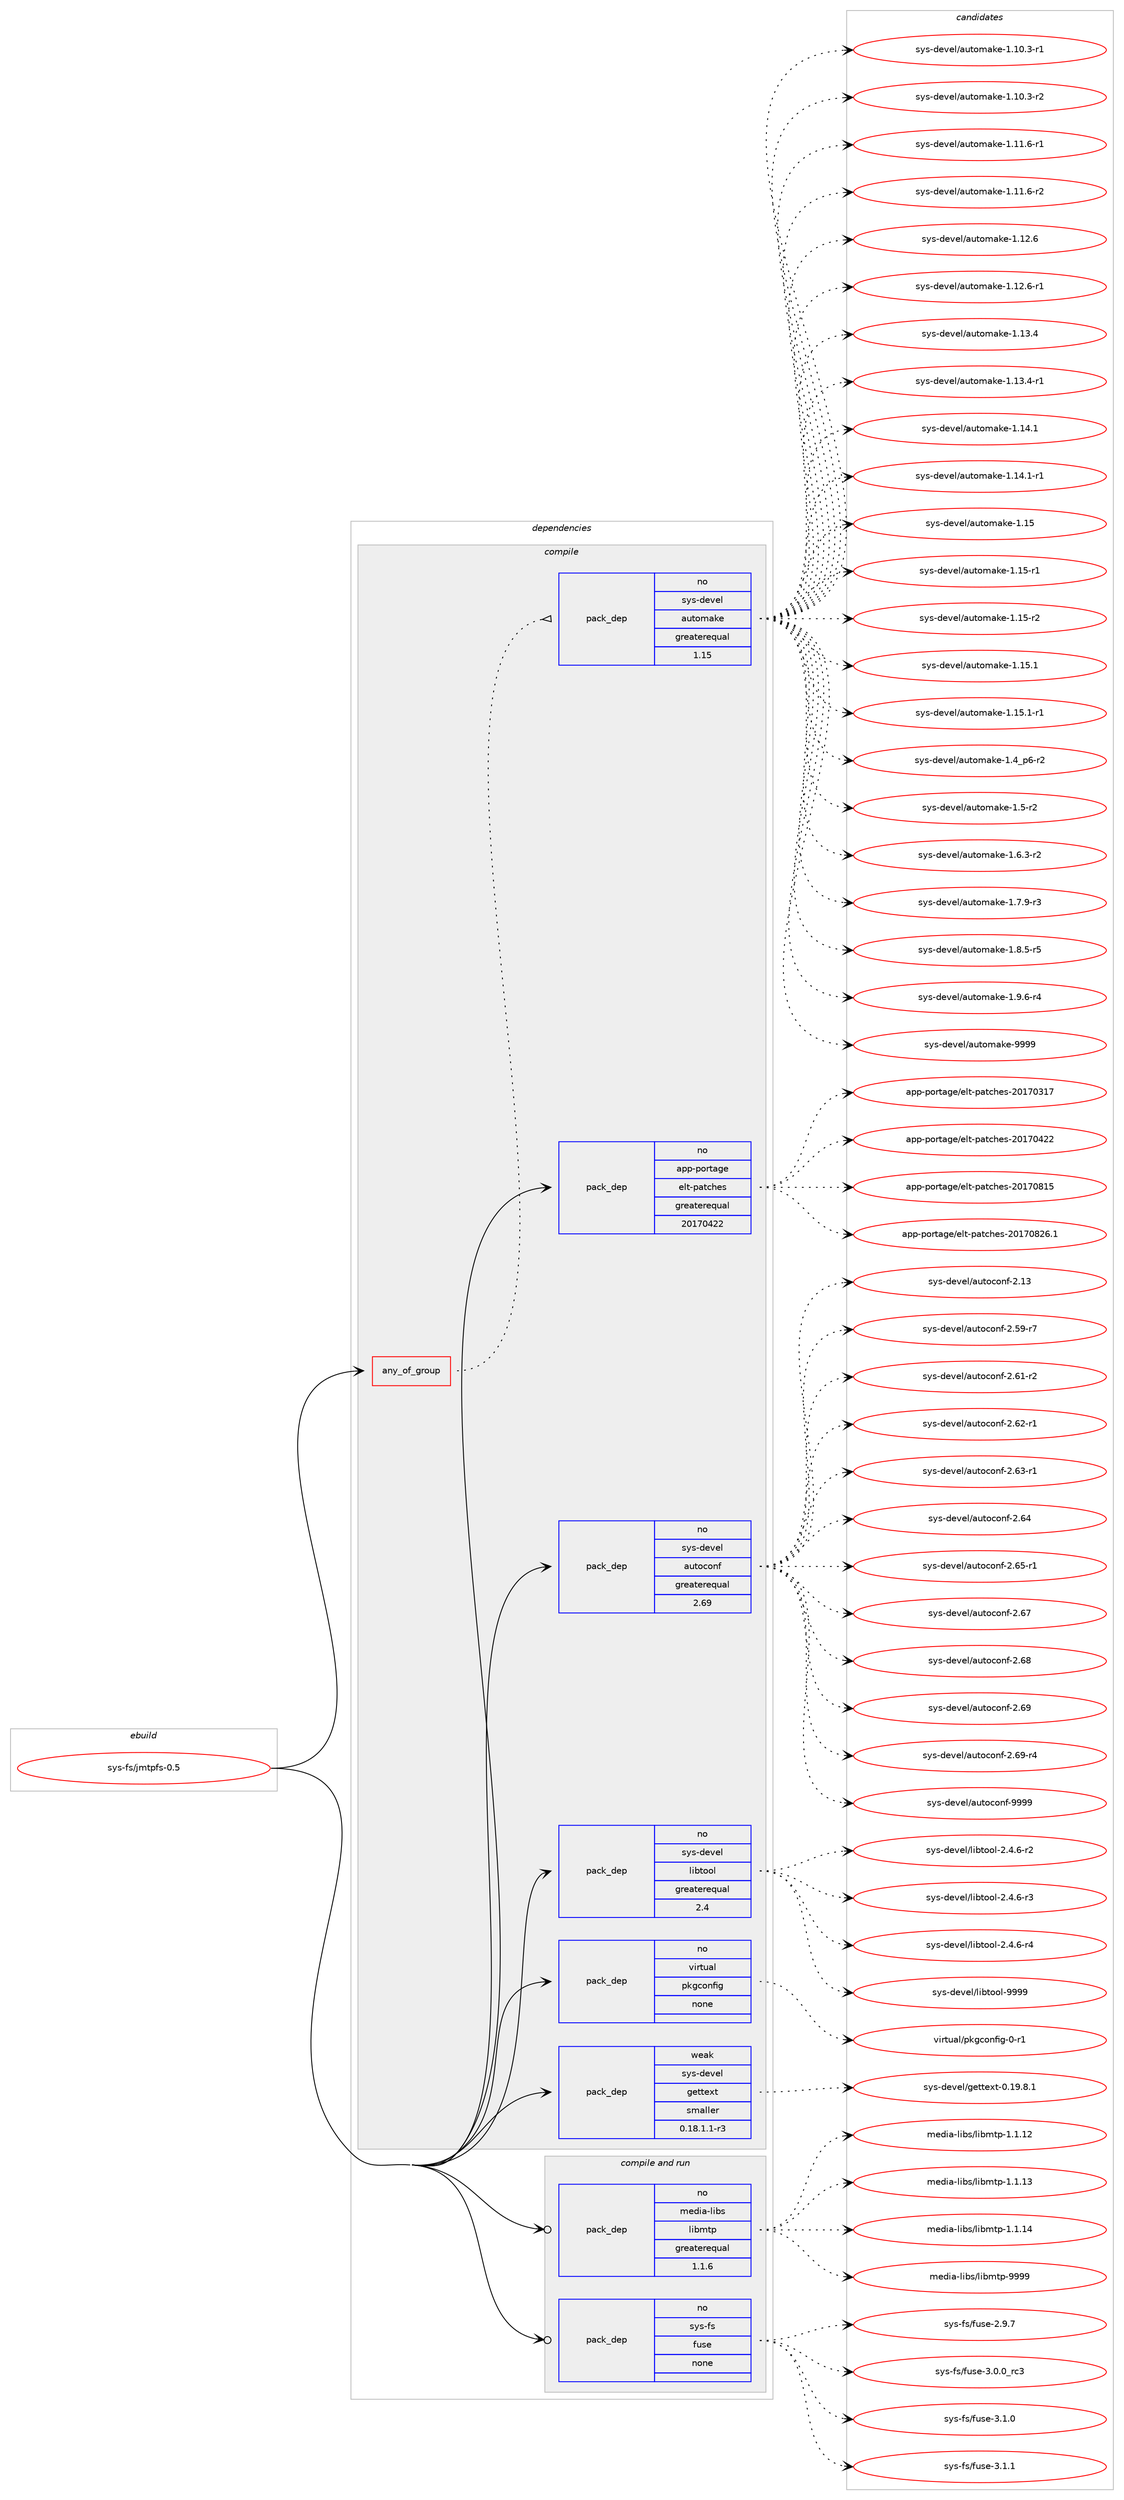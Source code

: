 digraph prolog {

# *************
# Graph options
# *************

newrank=true;
concentrate=true;
compound=true;
graph [rankdir=LR,fontname=Helvetica,fontsize=10,ranksep=1.5];#, ranksep=2.5, nodesep=0.2];
edge  [arrowhead=vee];
node  [fontname=Helvetica,fontsize=10];

# **********
# The ebuild
# **********

subgraph cluster_leftcol {
color=gray;
rank=same;
label=<<i>ebuild</i>>;
id [label="sys-fs/jmtpfs-0.5", color=red, width=4, href="../sys-fs/jmtpfs-0.5.svg"];
}

# ****************
# The dependencies
# ****************

subgraph cluster_midcol {
color=gray;
label=<<i>dependencies</i>>;
subgraph cluster_compile {
fillcolor="#eeeeee";
style=filled;
label=<<i>compile</i>>;
subgraph any8237 {
dependency488316 [label=<<TABLE BORDER="0" CELLBORDER="1" CELLSPACING="0" CELLPADDING="4"><TR><TD CELLPADDING="10">any_of_group</TD></TR></TABLE>>, shape=none, color=red];subgraph pack362900 {
dependency488317 [label=<<TABLE BORDER="0" CELLBORDER="1" CELLSPACING="0" CELLPADDING="4" WIDTH="220"><TR><TD ROWSPAN="6" CELLPADDING="30">pack_dep</TD></TR><TR><TD WIDTH="110">no</TD></TR><TR><TD>sys-devel</TD></TR><TR><TD>automake</TD></TR><TR><TD>greaterequal</TD></TR><TR><TD>1.15</TD></TR></TABLE>>, shape=none, color=blue];
}
dependency488316:e -> dependency488317:w [weight=20,style="dotted",arrowhead="oinv"];
}
id:e -> dependency488316:w [weight=20,style="solid",arrowhead="vee"];
subgraph pack362901 {
dependency488318 [label=<<TABLE BORDER="0" CELLBORDER="1" CELLSPACING="0" CELLPADDING="4" WIDTH="220"><TR><TD ROWSPAN="6" CELLPADDING="30">pack_dep</TD></TR><TR><TD WIDTH="110">no</TD></TR><TR><TD>app-portage</TD></TR><TR><TD>elt-patches</TD></TR><TR><TD>greaterequal</TD></TR><TR><TD>20170422</TD></TR></TABLE>>, shape=none, color=blue];
}
id:e -> dependency488318:w [weight=20,style="solid",arrowhead="vee"];
subgraph pack362902 {
dependency488319 [label=<<TABLE BORDER="0" CELLBORDER="1" CELLSPACING="0" CELLPADDING="4" WIDTH="220"><TR><TD ROWSPAN="6" CELLPADDING="30">pack_dep</TD></TR><TR><TD WIDTH="110">no</TD></TR><TR><TD>sys-devel</TD></TR><TR><TD>autoconf</TD></TR><TR><TD>greaterequal</TD></TR><TR><TD>2.69</TD></TR></TABLE>>, shape=none, color=blue];
}
id:e -> dependency488319:w [weight=20,style="solid",arrowhead="vee"];
subgraph pack362903 {
dependency488320 [label=<<TABLE BORDER="0" CELLBORDER="1" CELLSPACING="0" CELLPADDING="4" WIDTH="220"><TR><TD ROWSPAN="6" CELLPADDING="30">pack_dep</TD></TR><TR><TD WIDTH="110">no</TD></TR><TR><TD>sys-devel</TD></TR><TR><TD>libtool</TD></TR><TR><TD>greaterequal</TD></TR><TR><TD>2.4</TD></TR></TABLE>>, shape=none, color=blue];
}
id:e -> dependency488320:w [weight=20,style="solid",arrowhead="vee"];
subgraph pack362904 {
dependency488321 [label=<<TABLE BORDER="0" CELLBORDER="1" CELLSPACING="0" CELLPADDING="4" WIDTH="220"><TR><TD ROWSPAN="6" CELLPADDING="30">pack_dep</TD></TR><TR><TD WIDTH="110">no</TD></TR><TR><TD>virtual</TD></TR><TR><TD>pkgconfig</TD></TR><TR><TD>none</TD></TR><TR><TD></TD></TR></TABLE>>, shape=none, color=blue];
}
id:e -> dependency488321:w [weight=20,style="solid",arrowhead="vee"];
subgraph pack362905 {
dependency488322 [label=<<TABLE BORDER="0" CELLBORDER="1" CELLSPACING="0" CELLPADDING="4" WIDTH="220"><TR><TD ROWSPAN="6" CELLPADDING="30">pack_dep</TD></TR><TR><TD WIDTH="110">weak</TD></TR><TR><TD>sys-devel</TD></TR><TR><TD>gettext</TD></TR><TR><TD>smaller</TD></TR><TR><TD>0.18.1.1-r3</TD></TR></TABLE>>, shape=none, color=blue];
}
id:e -> dependency488322:w [weight=20,style="solid",arrowhead="vee"];
}
subgraph cluster_compileandrun {
fillcolor="#eeeeee";
style=filled;
label=<<i>compile and run</i>>;
subgraph pack362906 {
dependency488323 [label=<<TABLE BORDER="0" CELLBORDER="1" CELLSPACING="0" CELLPADDING="4" WIDTH="220"><TR><TD ROWSPAN="6" CELLPADDING="30">pack_dep</TD></TR><TR><TD WIDTH="110">no</TD></TR><TR><TD>media-libs</TD></TR><TR><TD>libmtp</TD></TR><TR><TD>greaterequal</TD></TR><TR><TD>1.1.6</TD></TR></TABLE>>, shape=none, color=blue];
}
id:e -> dependency488323:w [weight=20,style="solid",arrowhead="odotvee"];
subgraph pack362907 {
dependency488324 [label=<<TABLE BORDER="0" CELLBORDER="1" CELLSPACING="0" CELLPADDING="4" WIDTH="220"><TR><TD ROWSPAN="6" CELLPADDING="30">pack_dep</TD></TR><TR><TD WIDTH="110">no</TD></TR><TR><TD>sys-fs</TD></TR><TR><TD>fuse</TD></TR><TR><TD>none</TD></TR><TR><TD></TD></TR></TABLE>>, shape=none, color=blue];
}
id:e -> dependency488324:w [weight=20,style="solid",arrowhead="odotvee"];
}
subgraph cluster_run {
fillcolor="#eeeeee";
style=filled;
label=<<i>run</i>>;
}
}

# **************
# The candidates
# **************

subgraph cluster_choices {
rank=same;
color=gray;
label=<<i>candidates</i>>;

subgraph choice362900 {
color=black;
nodesep=1;
choice11512111545100101118101108479711711611110997107101454946494846514511449 [label="sys-devel/automake-1.10.3-r1", color=red, width=4,href="../sys-devel/automake-1.10.3-r1.svg"];
choice11512111545100101118101108479711711611110997107101454946494846514511450 [label="sys-devel/automake-1.10.3-r2", color=red, width=4,href="../sys-devel/automake-1.10.3-r2.svg"];
choice11512111545100101118101108479711711611110997107101454946494946544511449 [label="sys-devel/automake-1.11.6-r1", color=red, width=4,href="../sys-devel/automake-1.11.6-r1.svg"];
choice11512111545100101118101108479711711611110997107101454946494946544511450 [label="sys-devel/automake-1.11.6-r2", color=red, width=4,href="../sys-devel/automake-1.11.6-r2.svg"];
choice1151211154510010111810110847971171161111099710710145494649504654 [label="sys-devel/automake-1.12.6", color=red, width=4,href="../sys-devel/automake-1.12.6.svg"];
choice11512111545100101118101108479711711611110997107101454946495046544511449 [label="sys-devel/automake-1.12.6-r1", color=red, width=4,href="../sys-devel/automake-1.12.6-r1.svg"];
choice1151211154510010111810110847971171161111099710710145494649514652 [label="sys-devel/automake-1.13.4", color=red, width=4,href="../sys-devel/automake-1.13.4.svg"];
choice11512111545100101118101108479711711611110997107101454946495146524511449 [label="sys-devel/automake-1.13.4-r1", color=red, width=4,href="../sys-devel/automake-1.13.4-r1.svg"];
choice1151211154510010111810110847971171161111099710710145494649524649 [label="sys-devel/automake-1.14.1", color=red, width=4,href="../sys-devel/automake-1.14.1.svg"];
choice11512111545100101118101108479711711611110997107101454946495246494511449 [label="sys-devel/automake-1.14.1-r1", color=red, width=4,href="../sys-devel/automake-1.14.1-r1.svg"];
choice115121115451001011181011084797117116111109971071014549464953 [label="sys-devel/automake-1.15", color=red, width=4,href="../sys-devel/automake-1.15.svg"];
choice1151211154510010111810110847971171161111099710710145494649534511449 [label="sys-devel/automake-1.15-r1", color=red, width=4,href="../sys-devel/automake-1.15-r1.svg"];
choice1151211154510010111810110847971171161111099710710145494649534511450 [label="sys-devel/automake-1.15-r2", color=red, width=4,href="../sys-devel/automake-1.15-r2.svg"];
choice1151211154510010111810110847971171161111099710710145494649534649 [label="sys-devel/automake-1.15.1", color=red, width=4,href="../sys-devel/automake-1.15.1.svg"];
choice11512111545100101118101108479711711611110997107101454946495346494511449 [label="sys-devel/automake-1.15.1-r1", color=red, width=4,href="../sys-devel/automake-1.15.1-r1.svg"];
choice115121115451001011181011084797117116111109971071014549465295112544511450 [label="sys-devel/automake-1.4_p6-r2", color=red, width=4,href="../sys-devel/automake-1.4_p6-r2.svg"];
choice11512111545100101118101108479711711611110997107101454946534511450 [label="sys-devel/automake-1.5-r2", color=red, width=4,href="../sys-devel/automake-1.5-r2.svg"];
choice115121115451001011181011084797117116111109971071014549465446514511450 [label="sys-devel/automake-1.6.3-r2", color=red, width=4,href="../sys-devel/automake-1.6.3-r2.svg"];
choice115121115451001011181011084797117116111109971071014549465546574511451 [label="sys-devel/automake-1.7.9-r3", color=red, width=4,href="../sys-devel/automake-1.7.9-r3.svg"];
choice115121115451001011181011084797117116111109971071014549465646534511453 [label="sys-devel/automake-1.8.5-r5", color=red, width=4,href="../sys-devel/automake-1.8.5-r5.svg"];
choice115121115451001011181011084797117116111109971071014549465746544511452 [label="sys-devel/automake-1.9.6-r4", color=red, width=4,href="../sys-devel/automake-1.9.6-r4.svg"];
choice115121115451001011181011084797117116111109971071014557575757 [label="sys-devel/automake-9999", color=red, width=4,href="../sys-devel/automake-9999.svg"];
dependency488317:e -> choice11512111545100101118101108479711711611110997107101454946494846514511449:w [style=dotted,weight="100"];
dependency488317:e -> choice11512111545100101118101108479711711611110997107101454946494846514511450:w [style=dotted,weight="100"];
dependency488317:e -> choice11512111545100101118101108479711711611110997107101454946494946544511449:w [style=dotted,weight="100"];
dependency488317:e -> choice11512111545100101118101108479711711611110997107101454946494946544511450:w [style=dotted,weight="100"];
dependency488317:e -> choice1151211154510010111810110847971171161111099710710145494649504654:w [style=dotted,weight="100"];
dependency488317:e -> choice11512111545100101118101108479711711611110997107101454946495046544511449:w [style=dotted,weight="100"];
dependency488317:e -> choice1151211154510010111810110847971171161111099710710145494649514652:w [style=dotted,weight="100"];
dependency488317:e -> choice11512111545100101118101108479711711611110997107101454946495146524511449:w [style=dotted,weight="100"];
dependency488317:e -> choice1151211154510010111810110847971171161111099710710145494649524649:w [style=dotted,weight="100"];
dependency488317:e -> choice11512111545100101118101108479711711611110997107101454946495246494511449:w [style=dotted,weight="100"];
dependency488317:e -> choice115121115451001011181011084797117116111109971071014549464953:w [style=dotted,weight="100"];
dependency488317:e -> choice1151211154510010111810110847971171161111099710710145494649534511449:w [style=dotted,weight="100"];
dependency488317:e -> choice1151211154510010111810110847971171161111099710710145494649534511450:w [style=dotted,weight="100"];
dependency488317:e -> choice1151211154510010111810110847971171161111099710710145494649534649:w [style=dotted,weight="100"];
dependency488317:e -> choice11512111545100101118101108479711711611110997107101454946495346494511449:w [style=dotted,weight="100"];
dependency488317:e -> choice115121115451001011181011084797117116111109971071014549465295112544511450:w [style=dotted,weight="100"];
dependency488317:e -> choice11512111545100101118101108479711711611110997107101454946534511450:w [style=dotted,weight="100"];
dependency488317:e -> choice115121115451001011181011084797117116111109971071014549465446514511450:w [style=dotted,weight="100"];
dependency488317:e -> choice115121115451001011181011084797117116111109971071014549465546574511451:w [style=dotted,weight="100"];
dependency488317:e -> choice115121115451001011181011084797117116111109971071014549465646534511453:w [style=dotted,weight="100"];
dependency488317:e -> choice115121115451001011181011084797117116111109971071014549465746544511452:w [style=dotted,weight="100"];
dependency488317:e -> choice115121115451001011181011084797117116111109971071014557575757:w [style=dotted,weight="100"];
}
subgraph choice362901 {
color=black;
nodesep=1;
choice97112112451121111141169710310147101108116451129711699104101115455048495548514955 [label="app-portage/elt-patches-20170317", color=red, width=4,href="../app-portage/elt-patches-20170317.svg"];
choice97112112451121111141169710310147101108116451129711699104101115455048495548525050 [label="app-portage/elt-patches-20170422", color=red, width=4,href="../app-portage/elt-patches-20170422.svg"];
choice97112112451121111141169710310147101108116451129711699104101115455048495548564953 [label="app-portage/elt-patches-20170815", color=red, width=4,href="../app-portage/elt-patches-20170815.svg"];
choice971121124511211111411697103101471011081164511297116991041011154550484955485650544649 [label="app-portage/elt-patches-20170826.1", color=red, width=4,href="../app-portage/elt-patches-20170826.1.svg"];
dependency488318:e -> choice97112112451121111141169710310147101108116451129711699104101115455048495548514955:w [style=dotted,weight="100"];
dependency488318:e -> choice97112112451121111141169710310147101108116451129711699104101115455048495548525050:w [style=dotted,weight="100"];
dependency488318:e -> choice97112112451121111141169710310147101108116451129711699104101115455048495548564953:w [style=dotted,weight="100"];
dependency488318:e -> choice971121124511211111411697103101471011081164511297116991041011154550484955485650544649:w [style=dotted,weight="100"];
}
subgraph choice362902 {
color=black;
nodesep=1;
choice115121115451001011181011084797117116111991111101024550464951 [label="sys-devel/autoconf-2.13", color=red, width=4,href="../sys-devel/autoconf-2.13.svg"];
choice1151211154510010111810110847971171161119911111010245504653574511455 [label="sys-devel/autoconf-2.59-r7", color=red, width=4,href="../sys-devel/autoconf-2.59-r7.svg"];
choice1151211154510010111810110847971171161119911111010245504654494511450 [label="sys-devel/autoconf-2.61-r2", color=red, width=4,href="../sys-devel/autoconf-2.61-r2.svg"];
choice1151211154510010111810110847971171161119911111010245504654504511449 [label="sys-devel/autoconf-2.62-r1", color=red, width=4,href="../sys-devel/autoconf-2.62-r1.svg"];
choice1151211154510010111810110847971171161119911111010245504654514511449 [label="sys-devel/autoconf-2.63-r1", color=red, width=4,href="../sys-devel/autoconf-2.63-r1.svg"];
choice115121115451001011181011084797117116111991111101024550465452 [label="sys-devel/autoconf-2.64", color=red, width=4,href="../sys-devel/autoconf-2.64.svg"];
choice1151211154510010111810110847971171161119911111010245504654534511449 [label="sys-devel/autoconf-2.65-r1", color=red, width=4,href="../sys-devel/autoconf-2.65-r1.svg"];
choice115121115451001011181011084797117116111991111101024550465455 [label="sys-devel/autoconf-2.67", color=red, width=4,href="../sys-devel/autoconf-2.67.svg"];
choice115121115451001011181011084797117116111991111101024550465456 [label="sys-devel/autoconf-2.68", color=red, width=4,href="../sys-devel/autoconf-2.68.svg"];
choice115121115451001011181011084797117116111991111101024550465457 [label="sys-devel/autoconf-2.69", color=red, width=4,href="../sys-devel/autoconf-2.69.svg"];
choice1151211154510010111810110847971171161119911111010245504654574511452 [label="sys-devel/autoconf-2.69-r4", color=red, width=4,href="../sys-devel/autoconf-2.69-r4.svg"];
choice115121115451001011181011084797117116111991111101024557575757 [label="sys-devel/autoconf-9999", color=red, width=4,href="../sys-devel/autoconf-9999.svg"];
dependency488319:e -> choice115121115451001011181011084797117116111991111101024550464951:w [style=dotted,weight="100"];
dependency488319:e -> choice1151211154510010111810110847971171161119911111010245504653574511455:w [style=dotted,weight="100"];
dependency488319:e -> choice1151211154510010111810110847971171161119911111010245504654494511450:w [style=dotted,weight="100"];
dependency488319:e -> choice1151211154510010111810110847971171161119911111010245504654504511449:w [style=dotted,weight="100"];
dependency488319:e -> choice1151211154510010111810110847971171161119911111010245504654514511449:w [style=dotted,weight="100"];
dependency488319:e -> choice115121115451001011181011084797117116111991111101024550465452:w [style=dotted,weight="100"];
dependency488319:e -> choice1151211154510010111810110847971171161119911111010245504654534511449:w [style=dotted,weight="100"];
dependency488319:e -> choice115121115451001011181011084797117116111991111101024550465455:w [style=dotted,weight="100"];
dependency488319:e -> choice115121115451001011181011084797117116111991111101024550465456:w [style=dotted,weight="100"];
dependency488319:e -> choice115121115451001011181011084797117116111991111101024550465457:w [style=dotted,weight="100"];
dependency488319:e -> choice1151211154510010111810110847971171161119911111010245504654574511452:w [style=dotted,weight="100"];
dependency488319:e -> choice115121115451001011181011084797117116111991111101024557575757:w [style=dotted,weight="100"];
}
subgraph choice362903 {
color=black;
nodesep=1;
choice1151211154510010111810110847108105981161111111084550465246544511450 [label="sys-devel/libtool-2.4.6-r2", color=red, width=4,href="../sys-devel/libtool-2.4.6-r2.svg"];
choice1151211154510010111810110847108105981161111111084550465246544511451 [label="sys-devel/libtool-2.4.6-r3", color=red, width=4,href="../sys-devel/libtool-2.4.6-r3.svg"];
choice1151211154510010111810110847108105981161111111084550465246544511452 [label="sys-devel/libtool-2.4.6-r4", color=red, width=4,href="../sys-devel/libtool-2.4.6-r4.svg"];
choice1151211154510010111810110847108105981161111111084557575757 [label="sys-devel/libtool-9999", color=red, width=4,href="../sys-devel/libtool-9999.svg"];
dependency488320:e -> choice1151211154510010111810110847108105981161111111084550465246544511450:w [style=dotted,weight="100"];
dependency488320:e -> choice1151211154510010111810110847108105981161111111084550465246544511451:w [style=dotted,weight="100"];
dependency488320:e -> choice1151211154510010111810110847108105981161111111084550465246544511452:w [style=dotted,weight="100"];
dependency488320:e -> choice1151211154510010111810110847108105981161111111084557575757:w [style=dotted,weight="100"];
}
subgraph choice362904 {
color=black;
nodesep=1;
choice11810511411611797108471121071039911111010210510345484511449 [label="virtual/pkgconfig-0-r1", color=red, width=4,href="../virtual/pkgconfig-0-r1.svg"];
dependency488321:e -> choice11810511411611797108471121071039911111010210510345484511449:w [style=dotted,weight="100"];
}
subgraph choice362905 {
color=black;
nodesep=1;
choice1151211154510010111810110847103101116116101120116454846495746564649 [label="sys-devel/gettext-0.19.8.1", color=red, width=4,href="../sys-devel/gettext-0.19.8.1.svg"];
dependency488322:e -> choice1151211154510010111810110847103101116116101120116454846495746564649:w [style=dotted,weight="100"];
}
subgraph choice362906 {
color=black;
nodesep=1;
choice109101100105974510810598115471081059810911611245494649464950 [label="media-libs/libmtp-1.1.12", color=red, width=4,href="../media-libs/libmtp-1.1.12.svg"];
choice109101100105974510810598115471081059810911611245494649464951 [label="media-libs/libmtp-1.1.13", color=red, width=4,href="../media-libs/libmtp-1.1.13.svg"];
choice109101100105974510810598115471081059810911611245494649464952 [label="media-libs/libmtp-1.1.14", color=red, width=4,href="../media-libs/libmtp-1.1.14.svg"];
choice10910110010597451081059811547108105981091161124557575757 [label="media-libs/libmtp-9999", color=red, width=4,href="../media-libs/libmtp-9999.svg"];
dependency488323:e -> choice109101100105974510810598115471081059810911611245494649464950:w [style=dotted,weight="100"];
dependency488323:e -> choice109101100105974510810598115471081059810911611245494649464951:w [style=dotted,weight="100"];
dependency488323:e -> choice109101100105974510810598115471081059810911611245494649464952:w [style=dotted,weight="100"];
dependency488323:e -> choice10910110010597451081059811547108105981091161124557575757:w [style=dotted,weight="100"];
}
subgraph choice362907 {
color=black;
nodesep=1;
choice1151211154510211547102117115101455046574655 [label="sys-fs/fuse-2.9.7", color=red, width=4,href="../sys-fs/fuse-2.9.7.svg"];
choice1151211154510211547102117115101455146484648951149951 [label="sys-fs/fuse-3.0.0_rc3", color=red, width=4,href="../sys-fs/fuse-3.0.0_rc3.svg"];
choice1151211154510211547102117115101455146494648 [label="sys-fs/fuse-3.1.0", color=red, width=4,href="../sys-fs/fuse-3.1.0.svg"];
choice1151211154510211547102117115101455146494649 [label="sys-fs/fuse-3.1.1", color=red, width=4,href="../sys-fs/fuse-3.1.1.svg"];
dependency488324:e -> choice1151211154510211547102117115101455046574655:w [style=dotted,weight="100"];
dependency488324:e -> choice1151211154510211547102117115101455146484648951149951:w [style=dotted,weight="100"];
dependency488324:e -> choice1151211154510211547102117115101455146494648:w [style=dotted,weight="100"];
dependency488324:e -> choice1151211154510211547102117115101455146494649:w [style=dotted,weight="100"];
}
}

}
